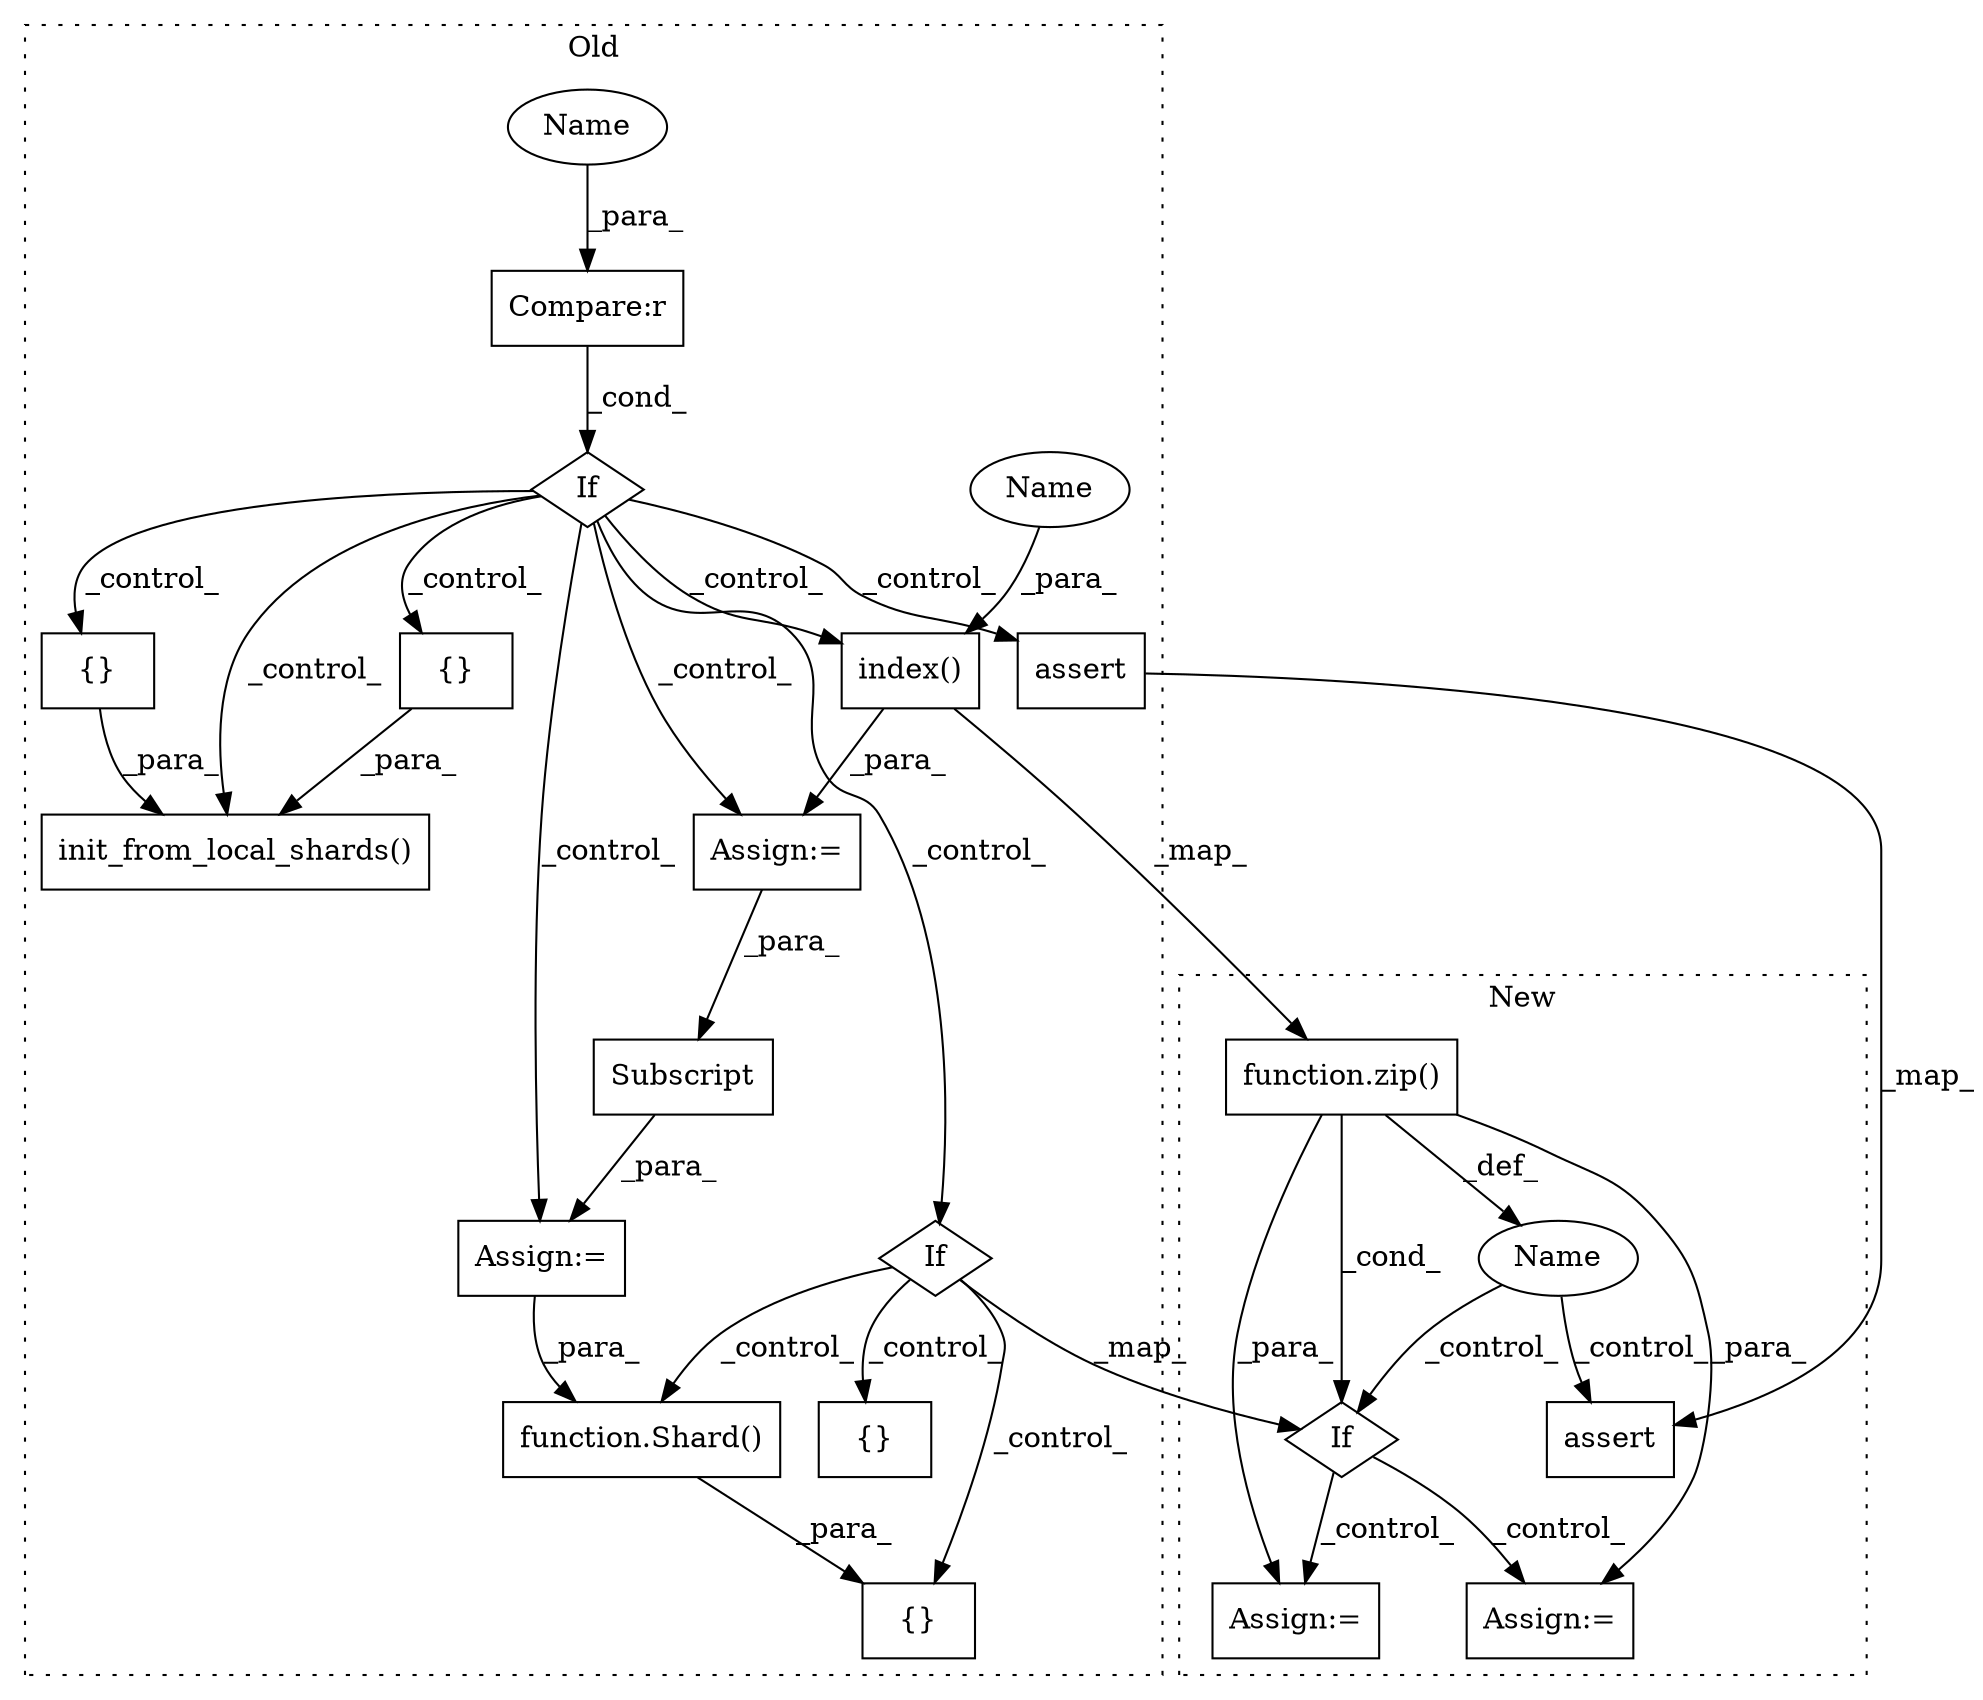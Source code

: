 digraph G {
subgraph cluster0 {
1 [label="index()" a="75" s="22332,22380" l="42,1" shape="box"];
3 [label="If" a="96" s="22253" l="3" shape="diamond"];
4 [label="function.Shard()" a="75" s="22722,22756" l="6,1" shape="box"];
5 [label="{}" a="59" s="23209,23209" l="2,1" shape="box"];
6 [label="Compare:r" a="40" s="22256" l="45" shape="box"];
7 [label="{}" a="59" s="22721,22757" l="1,0" shape="box"];
9 [label="If" a="96" s="22581" l="3" shape="diamond"];
10 [label="Subscript" a="63" s="22406,0" l="42,0" shape="box"];
11 [label="{}" a="59" s="22784,22828" l="1,0" shape="box"];
14 [label="{}" a="59" s="23233,23277" l="1,0" shape="box"];
15 [label="init_from_local_shards()" a="75" s="23150,23278" l="59,63" shape="box"];
17 [label="Assign:=" a="68" s="22403" l="3" shape="box"];
18 [label="Assign:=" a="68" s="22329" l="3" shape="box"];
19 [label="assert" a="65" s="22465" l="7" shape="box"];
21 [label="Name" a="87" s="22256" l="6" shape="ellipse"];
22 [label="Name" a="87" s="22374" l="6" shape="ellipse"];
label = "Old";
style="dotted";
}
subgraph cluster1 {
2 [label="function.zip()" a="75" s="21585,21675" l="17,11" shape="box"];
8 [label="If" a="96" s="21859" l="3" shape="diamond"];
12 [label="Name" a="87" s="21576" l="5" shape="ellipse"];
13 [label="Assign:=" a="68" s="22050" l="3" shape="box"];
16 [label="Assign:=" a="68" s="22135" l="3" shape="box"];
20 [label="assert" a="65" s="21751" l="7" shape="box"];
label = "New";
style="dotted";
}
1 -> 2 [label="_map_"];
1 -> 18 [label="_para_"];
2 -> 16 [label="_para_"];
2 -> 8 [label="_cond_"];
2 -> 13 [label="_para_"];
2 -> 12 [label="_def_"];
3 -> 5 [label="_control_"];
3 -> 19 [label="_control_"];
3 -> 9 [label="_control_"];
3 -> 1 [label="_control_"];
3 -> 18 [label="_control_"];
3 -> 17 [label="_control_"];
3 -> 14 [label="_control_"];
3 -> 15 [label="_control_"];
4 -> 7 [label="_para_"];
5 -> 15 [label="_para_"];
6 -> 3 [label="_cond_"];
8 -> 16 [label="_control_"];
8 -> 13 [label="_control_"];
9 -> 8 [label="_map_"];
9 -> 4 [label="_control_"];
9 -> 11 [label="_control_"];
9 -> 7 [label="_control_"];
10 -> 17 [label="_para_"];
12 -> 8 [label="_control_"];
12 -> 20 [label="_control_"];
14 -> 15 [label="_para_"];
17 -> 4 [label="_para_"];
18 -> 10 [label="_para_"];
19 -> 20 [label="_map_"];
21 -> 6 [label="_para_"];
22 -> 1 [label="_para_"];
}